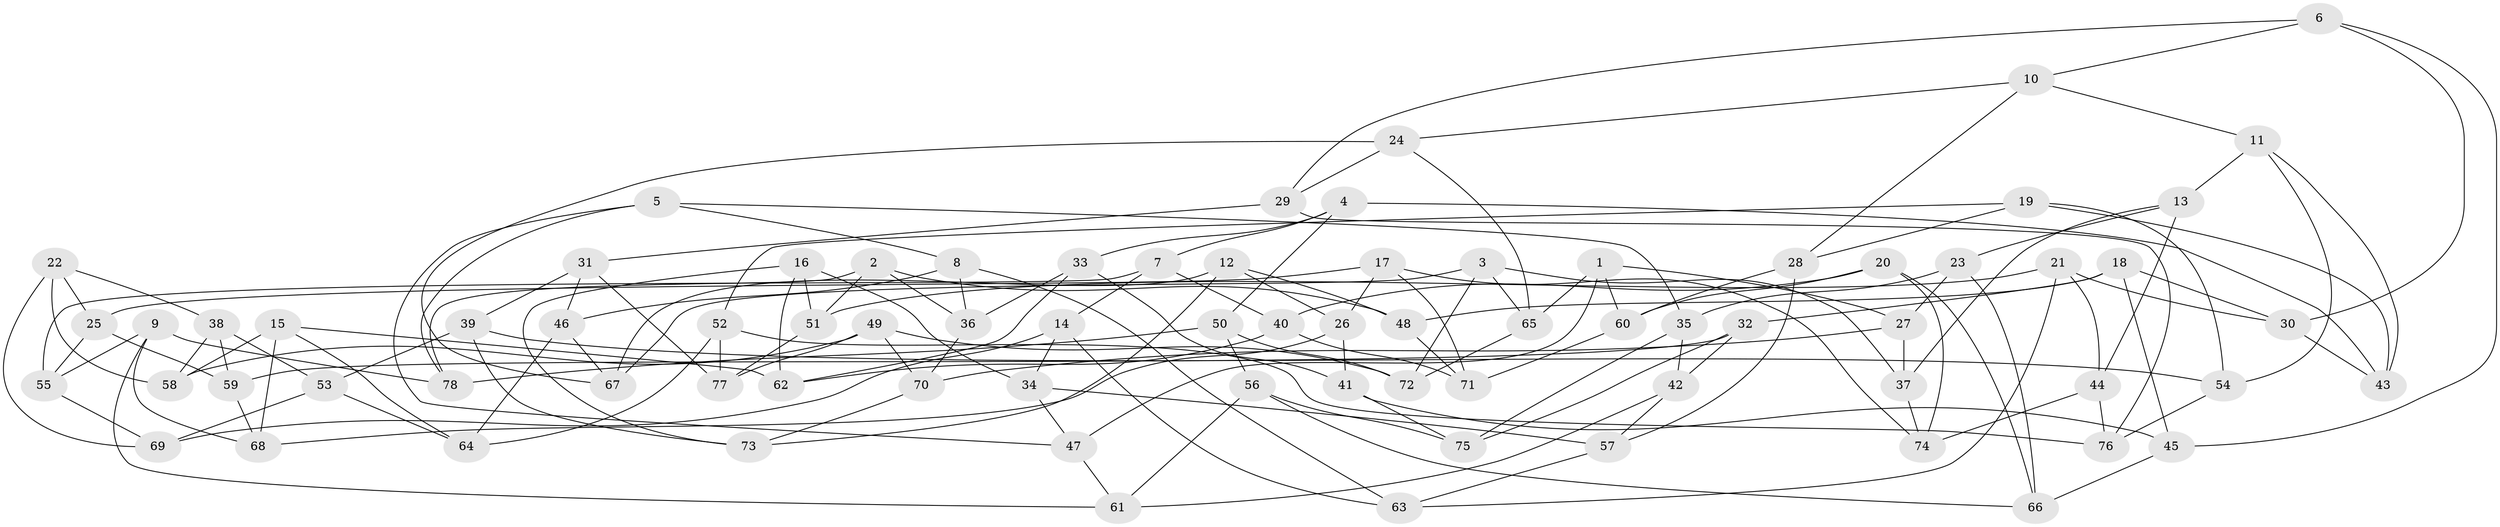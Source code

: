// Generated by graph-tools (version 1.1) at 2025/26/03/09/25 03:26:57]
// undirected, 78 vertices, 156 edges
graph export_dot {
graph [start="1"]
  node [color=gray90,style=filled];
  1;
  2;
  3;
  4;
  5;
  6;
  7;
  8;
  9;
  10;
  11;
  12;
  13;
  14;
  15;
  16;
  17;
  18;
  19;
  20;
  21;
  22;
  23;
  24;
  25;
  26;
  27;
  28;
  29;
  30;
  31;
  32;
  33;
  34;
  35;
  36;
  37;
  38;
  39;
  40;
  41;
  42;
  43;
  44;
  45;
  46;
  47;
  48;
  49;
  50;
  51;
  52;
  53;
  54;
  55;
  56;
  57;
  58;
  59;
  60;
  61;
  62;
  63;
  64;
  65;
  66;
  67;
  68;
  69;
  70;
  71;
  72;
  73;
  74;
  75;
  76;
  77;
  78;
  1 -- 60;
  1 -- 27;
  1 -- 47;
  1 -- 65;
  2 -- 78;
  2 -- 36;
  2 -- 48;
  2 -- 51;
  3 -- 65;
  3 -- 72;
  3 -- 37;
  3 -- 67;
  4 -- 33;
  4 -- 43;
  4 -- 7;
  4 -- 50;
  5 -- 35;
  5 -- 47;
  5 -- 78;
  5 -- 8;
  6 -- 29;
  6 -- 45;
  6 -- 30;
  6 -- 10;
  7 -- 55;
  7 -- 40;
  7 -- 14;
  8 -- 46;
  8 -- 36;
  8 -- 63;
  9 -- 55;
  9 -- 61;
  9 -- 68;
  9 -- 78;
  10 -- 24;
  10 -- 28;
  10 -- 11;
  11 -- 54;
  11 -- 43;
  11 -- 13;
  12 -- 67;
  12 -- 48;
  12 -- 73;
  12 -- 26;
  13 -- 44;
  13 -- 23;
  13 -- 37;
  14 -- 34;
  14 -- 69;
  14 -- 63;
  15 -- 68;
  15 -- 62;
  15 -- 64;
  15 -- 58;
  16 -- 73;
  16 -- 51;
  16 -- 34;
  16 -- 62;
  17 -- 26;
  17 -- 71;
  17 -- 74;
  17 -- 25;
  18 -- 45;
  18 -- 48;
  18 -- 30;
  18 -- 32;
  19 -- 43;
  19 -- 54;
  19 -- 52;
  19 -- 28;
  20 -- 74;
  20 -- 40;
  20 -- 66;
  20 -- 60;
  21 -- 44;
  21 -- 51;
  21 -- 63;
  21 -- 30;
  22 -- 38;
  22 -- 25;
  22 -- 58;
  22 -- 69;
  23 -- 35;
  23 -- 66;
  23 -- 27;
  24 -- 65;
  24 -- 29;
  24 -- 67;
  25 -- 59;
  25 -- 55;
  26 -- 68;
  26 -- 41;
  27 -- 37;
  27 -- 70;
  28 -- 60;
  28 -- 57;
  29 -- 31;
  29 -- 76;
  30 -- 43;
  31 -- 77;
  31 -- 39;
  31 -- 46;
  32 -- 75;
  32 -- 59;
  32 -- 42;
  33 -- 62;
  33 -- 41;
  33 -- 36;
  34 -- 57;
  34 -- 47;
  35 -- 42;
  35 -- 75;
  36 -- 70;
  37 -- 74;
  38 -- 58;
  38 -- 59;
  38 -- 53;
  39 -- 73;
  39 -- 53;
  39 -- 54;
  40 -- 71;
  40 -- 62;
  41 -- 45;
  41 -- 75;
  42 -- 61;
  42 -- 57;
  44 -- 76;
  44 -- 74;
  45 -- 66;
  46 -- 64;
  46 -- 67;
  47 -- 61;
  48 -- 71;
  49 -- 70;
  49 -- 77;
  49 -- 58;
  49 -- 72;
  50 -- 56;
  50 -- 78;
  50 -- 72;
  51 -- 77;
  52 -- 64;
  52 -- 76;
  52 -- 77;
  53 -- 64;
  53 -- 69;
  54 -- 76;
  55 -- 69;
  56 -- 75;
  56 -- 66;
  56 -- 61;
  57 -- 63;
  59 -- 68;
  60 -- 71;
  65 -- 72;
  70 -- 73;
}
